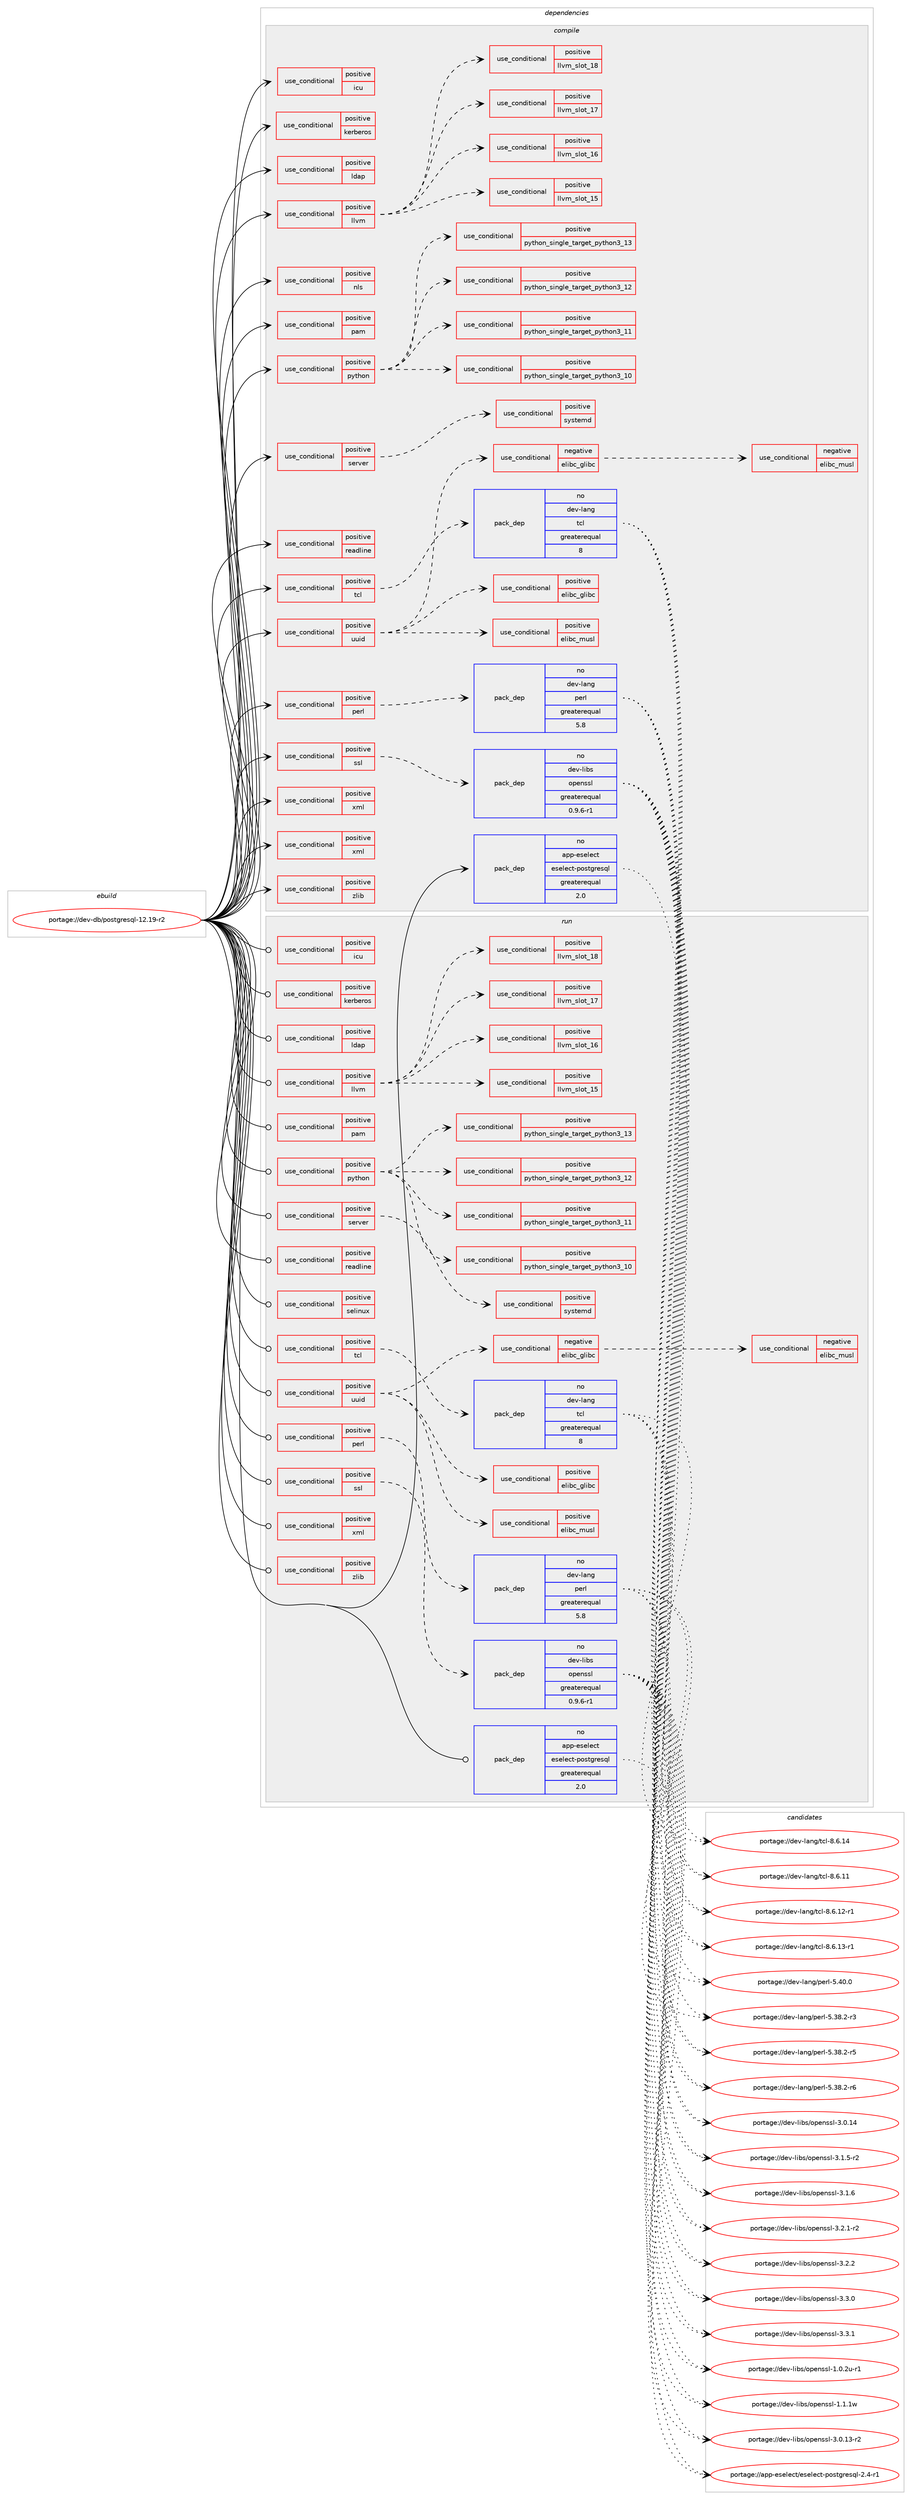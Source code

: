 digraph prolog {

# *************
# Graph options
# *************

newrank=true;
concentrate=true;
compound=true;
graph [rankdir=LR,fontname=Helvetica,fontsize=10,ranksep=1.5];#, ranksep=2.5, nodesep=0.2];
edge  [arrowhead=vee];
node  [fontname=Helvetica,fontsize=10];

# **********
# The ebuild
# **********

subgraph cluster_leftcol {
color=gray;
rank=same;
label=<<i>ebuild</i>>;
id [label="portage://dev-db/postgresql-12.19-r2", color=red, width=4, href="../dev-db/postgresql-12.19-r2.svg"];
}

# ****************
# The dependencies
# ****************

subgraph cluster_midcol {
color=gray;
label=<<i>dependencies</i>>;
subgraph cluster_compile {
fillcolor="#eeeeee";
style=filled;
label=<<i>compile</i>>;
subgraph cond17734 {
dependency31557 [label=<<TABLE BORDER="0" CELLBORDER="1" CELLSPACING="0" CELLPADDING="4"><TR><TD ROWSPAN="3" CELLPADDING="10">use_conditional</TD></TR><TR><TD>positive</TD></TR><TR><TD>icu</TD></TR></TABLE>>, shape=none, color=red];
# *** BEGIN UNKNOWN DEPENDENCY TYPE (TODO) ***
# dependency31557 -> package_dependency(portage://dev-db/postgresql-12.19-r2,install,no,dev-libs,icu,none,[,,],any_same_slot,[])
# *** END UNKNOWN DEPENDENCY TYPE (TODO) ***

}
id:e -> dependency31557:w [weight=20,style="solid",arrowhead="vee"];
subgraph cond17735 {
dependency31558 [label=<<TABLE BORDER="0" CELLBORDER="1" CELLSPACING="0" CELLPADDING="4"><TR><TD ROWSPAN="3" CELLPADDING="10">use_conditional</TD></TR><TR><TD>positive</TD></TR><TR><TD>kerberos</TD></TR></TABLE>>, shape=none, color=red];
# *** BEGIN UNKNOWN DEPENDENCY TYPE (TODO) ***
# dependency31558 -> package_dependency(portage://dev-db/postgresql-12.19-r2,install,no,virtual,krb5,none,[,,],[],[])
# *** END UNKNOWN DEPENDENCY TYPE (TODO) ***

}
id:e -> dependency31558:w [weight=20,style="solid",arrowhead="vee"];
subgraph cond17736 {
dependency31559 [label=<<TABLE BORDER="0" CELLBORDER="1" CELLSPACING="0" CELLPADDING="4"><TR><TD ROWSPAN="3" CELLPADDING="10">use_conditional</TD></TR><TR><TD>positive</TD></TR><TR><TD>ldap</TD></TR></TABLE>>, shape=none, color=red];
# *** BEGIN UNKNOWN DEPENDENCY TYPE (TODO) ***
# dependency31559 -> package_dependency(portage://dev-db/postgresql-12.19-r2,install,no,net-nds,openldap,none,[,,],any_same_slot,[])
# *** END UNKNOWN DEPENDENCY TYPE (TODO) ***

}
id:e -> dependency31559:w [weight=20,style="solid",arrowhead="vee"];
subgraph cond17737 {
dependency31560 [label=<<TABLE BORDER="0" CELLBORDER="1" CELLSPACING="0" CELLPADDING="4"><TR><TD ROWSPAN="3" CELLPADDING="10">use_conditional</TD></TR><TR><TD>positive</TD></TR><TR><TD>llvm</TD></TR></TABLE>>, shape=none, color=red];
subgraph cond17738 {
dependency31561 [label=<<TABLE BORDER="0" CELLBORDER="1" CELLSPACING="0" CELLPADDING="4"><TR><TD ROWSPAN="3" CELLPADDING="10">use_conditional</TD></TR><TR><TD>positive</TD></TR><TR><TD>llvm_slot_15</TD></TR></TABLE>>, shape=none, color=red];
# *** BEGIN UNKNOWN DEPENDENCY TYPE (TODO) ***
# dependency31561 -> package_dependency(portage://dev-db/postgresql-12.19-r2,install,no,sys-devel,clang,none,[,,],[slot(15)],[])
# *** END UNKNOWN DEPENDENCY TYPE (TODO) ***

# *** BEGIN UNKNOWN DEPENDENCY TYPE (TODO) ***
# dependency31561 -> package_dependency(portage://dev-db/postgresql-12.19-r2,install,no,sys-devel,llvm,none,[,,],[slot(15)],[])
# *** END UNKNOWN DEPENDENCY TYPE (TODO) ***

}
dependency31560:e -> dependency31561:w [weight=20,style="dashed",arrowhead="vee"];
subgraph cond17739 {
dependency31562 [label=<<TABLE BORDER="0" CELLBORDER="1" CELLSPACING="0" CELLPADDING="4"><TR><TD ROWSPAN="3" CELLPADDING="10">use_conditional</TD></TR><TR><TD>positive</TD></TR><TR><TD>llvm_slot_16</TD></TR></TABLE>>, shape=none, color=red];
# *** BEGIN UNKNOWN DEPENDENCY TYPE (TODO) ***
# dependency31562 -> package_dependency(portage://dev-db/postgresql-12.19-r2,install,no,sys-devel,clang,none,[,,],[slot(16)],[])
# *** END UNKNOWN DEPENDENCY TYPE (TODO) ***

# *** BEGIN UNKNOWN DEPENDENCY TYPE (TODO) ***
# dependency31562 -> package_dependency(portage://dev-db/postgresql-12.19-r2,install,no,sys-devel,llvm,none,[,,],[slot(16)],[])
# *** END UNKNOWN DEPENDENCY TYPE (TODO) ***

}
dependency31560:e -> dependency31562:w [weight=20,style="dashed",arrowhead="vee"];
subgraph cond17740 {
dependency31563 [label=<<TABLE BORDER="0" CELLBORDER="1" CELLSPACING="0" CELLPADDING="4"><TR><TD ROWSPAN="3" CELLPADDING="10">use_conditional</TD></TR><TR><TD>positive</TD></TR><TR><TD>llvm_slot_17</TD></TR></TABLE>>, shape=none, color=red];
# *** BEGIN UNKNOWN DEPENDENCY TYPE (TODO) ***
# dependency31563 -> package_dependency(portage://dev-db/postgresql-12.19-r2,install,no,sys-devel,clang,none,[,,],[slot(17)],[])
# *** END UNKNOWN DEPENDENCY TYPE (TODO) ***

# *** BEGIN UNKNOWN DEPENDENCY TYPE (TODO) ***
# dependency31563 -> package_dependency(portage://dev-db/postgresql-12.19-r2,install,no,sys-devel,llvm,none,[,,],[slot(17)],[])
# *** END UNKNOWN DEPENDENCY TYPE (TODO) ***

}
dependency31560:e -> dependency31563:w [weight=20,style="dashed",arrowhead="vee"];
subgraph cond17741 {
dependency31564 [label=<<TABLE BORDER="0" CELLBORDER="1" CELLSPACING="0" CELLPADDING="4"><TR><TD ROWSPAN="3" CELLPADDING="10">use_conditional</TD></TR><TR><TD>positive</TD></TR><TR><TD>llvm_slot_18</TD></TR></TABLE>>, shape=none, color=red];
# *** BEGIN UNKNOWN DEPENDENCY TYPE (TODO) ***
# dependency31564 -> package_dependency(portage://dev-db/postgresql-12.19-r2,install,no,sys-devel,clang,none,[,,],[slot(18)],[])
# *** END UNKNOWN DEPENDENCY TYPE (TODO) ***

# *** BEGIN UNKNOWN DEPENDENCY TYPE (TODO) ***
# dependency31564 -> package_dependency(portage://dev-db/postgresql-12.19-r2,install,no,sys-devel,llvm,none,[,,],[slot(18)],[])
# *** END UNKNOWN DEPENDENCY TYPE (TODO) ***

}
dependency31560:e -> dependency31564:w [weight=20,style="dashed",arrowhead="vee"];
}
id:e -> dependency31560:w [weight=20,style="solid",arrowhead="vee"];
subgraph cond17742 {
dependency31565 [label=<<TABLE BORDER="0" CELLBORDER="1" CELLSPACING="0" CELLPADDING="4"><TR><TD ROWSPAN="3" CELLPADDING="10">use_conditional</TD></TR><TR><TD>positive</TD></TR><TR><TD>nls</TD></TR></TABLE>>, shape=none, color=red];
# *** BEGIN UNKNOWN DEPENDENCY TYPE (TODO) ***
# dependency31565 -> package_dependency(portage://dev-db/postgresql-12.19-r2,install,no,sys-devel,gettext,none,[,,],[],[])
# *** END UNKNOWN DEPENDENCY TYPE (TODO) ***

}
id:e -> dependency31565:w [weight=20,style="solid",arrowhead="vee"];
subgraph cond17743 {
dependency31566 [label=<<TABLE BORDER="0" CELLBORDER="1" CELLSPACING="0" CELLPADDING="4"><TR><TD ROWSPAN="3" CELLPADDING="10">use_conditional</TD></TR><TR><TD>positive</TD></TR><TR><TD>pam</TD></TR></TABLE>>, shape=none, color=red];
# *** BEGIN UNKNOWN DEPENDENCY TYPE (TODO) ***
# dependency31566 -> package_dependency(portage://dev-db/postgresql-12.19-r2,install,no,sys-libs,pam,none,[,,],[],[])
# *** END UNKNOWN DEPENDENCY TYPE (TODO) ***

}
id:e -> dependency31566:w [weight=20,style="solid",arrowhead="vee"];
subgraph cond17744 {
dependency31567 [label=<<TABLE BORDER="0" CELLBORDER="1" CELLSPACING="0" CELLPADDING="4"><TR><TD ROWSPAN="3" CELLPADDING="10">use_conditional</TD></TR><TR><TD>positive</TD></TR><TR><TD>perl</TD></TR></TABLE>>, shape=none, color=red];
subgraph pack12906 {
dependency31568 [label=<<TABLE BORDER="0" CELLBORDER="1" CELLSPACING="0" CELLPADDING="4" WIDTH="220"><TR><TD ROWSPAN="6" CELLPADDING="30">pack_dep</TD></TR><TR><TD WIDTH="110">no</TD></TR><TR><TD>dev-lang</TD></TR><TR><TD>perl</TD></TR><TR><TD>greaterequal</TD></TR><TR><TD>5.8</TD></TR></TABLE>>, shape=none, color=blue];
}
dependency31567:e -> dependency31568:w [weight=20,style="dashed",arrowhead="vee"];
}
id:e -> dependency31567:w [weight=20,style="solid",arrowhead="vee"];
subgraph cond17745 {
dependency31569 [label=<<TABLE BORDER="0" CELLBORDER="1" CELLSPACING="0" CELLPADDING="4"><TR><TD ROWSPAN="3" CELLPADDING="10">use_conditional</TD></TR><TR><TD>positive</TD></TR><TR><TD>python</TD></TR></TABLE>>, shape=none, color=red];
subgraph cond17746 {
dependency31570 [label=<<TABLE BORDER="0" CELLBORDER="1" CELLSPACING="0" CELLPADDING="4"><TR><TD ROWSPAN="3" CELLPADDING="10">use_conditional</TD></TR><TR><TD>positive</TD></TR><TR><TD>python_single_target_python3_10</TD></TR></TABLE>>, shape=none, color=red];
# *** BEGIN UNKNOWN DEPENDENCY TYPE (TODO) ***
# dependency31570 -> package_dependency(portage://dev-db/postgresql-12.19-r2,install,no,dev-lang,python,none,[,,],[slot(3.10)],[])
# *** END UNKNOWN DEPENDENCY TYPE (TODO) ***

}
dependency31569:e -> dependency31570:w [weight=20,style="dashed",arrowhead="vee"];
subgraph cond17747 {
dependency31571 [label=<<TABLE BORDER="0" CELLBORDER="1" CELLSPACING="0" CELLPADDING="4"><TR><TD ROWSPAN="3" CELLPADDING="10">use_conditional</TD></TR><TR><TD>positive</TD></TR><TR><TD>python_single_target_python3_11</TD></TR></TABLE>>, shape=none, color=red];
# *** BEGIN UNKNOWN DEPENDENCY TYPE (TODO) ***
# dependency31571 -> package_dependency(portage://dev-db/postgresql-12.19-r2,install,no,dev-lang,python,none,[,,],[slot(3.11)],[])
# *** END UNKNOWN DEPENDENCY TYPE (TODO) ***

}
dependency31569:e -> dependency31571:w [weight=20,style="dashed",arrowhead="vee"];
subgraph cond17748 {
dependency31572 [label=<<TABLE BORDER="0" CELLBORDER="1" CELLSPACING="0" CELLPADDING="4"><TR><TD ROWSPAN="3" CELLPADDING="10">use_conditional</TD></TR><TR><TD>positive</TD></TR><TR><TD>python_single_target_python3_12</TD></TR></TABLE>>, shape=none, color=red];
# *** BEGIN UNKNOWN DEPENDENCY TYPE (TODO) ***
# dependency31572 -> package_dependency(portage://dev-db/postgresql-12.19-r2,install,no,dev-lang,python,none,[,,],[slot(3.12)],[])
# *** END UNKNOWN DEPENDENCY TYPE (TODO) ***

}
dependency31569:e -> dependency31572:w [weight=20,style="dashed",arrowhead="vee"];
subgraph cond17749 {
dependency31573 [label=<<TABLE BORDER="0" CELLBORDER="1" CELLSPACING="0" CELLPADDING="4"><TR><TD ROWSPAN="3" CELLPADDING="10">use_conditional</TD></TR><TR><TD>positive</TD></TR><TR><TD>python_single_target_python3_13</TD></TR></TABLE>>, shape=none, color=red];
# *** BEGIN UNKNOWN DEPENDENCY TYPE (TODO) ***
# dependency31573 -> package_dependency(portage://dev-db/postgresql-12.19-r2,install,no,dev-lang,python,none,[,,],[slot(3.13)],[])
# *** END UNKNOWN DEPENDENCY TYPE (TODO) ***

}
dependency31569:e -> dependency31573:w [weight=20,style="dashed",arrowhead="vee"];
}
id:e -> dependency31569:w [weight=20,style="solid",arrowhead="vee"];
subgraph cond17750 {
dependency31574 [label=<<TABLE BORDER="0" CELLBORDER="1" CELLSPACING="0" CELLPADDING="4"><TR><TD ROWSPAN="3" CELLPADDING="10">use_conditional</TD></TR><TR><TD>positive</TD></TR><TR><TD>readline</TD></TR></TABLE>>, shape=none, color=red];
# *** BEGIN UNKNOWN DEPENDENCY TYPE (TODO) ***
# dependency31574 -> package_dependency(portage://dev-db/postgresql-12.19-r2,install,no,sys-libs,readline,none,[,,],[slot(0),equal],[])
# *** END UNKNOWN DEPENDENCY TYPE (TODO) ***

}
id:e -> dependency31574:w [weight=20,style="solid",arrowhead="vee"];
subgraph cond17751 {
dependency31575 [label=<<TABLE BORDER="0" CELLBORDER="1" CELLSPACING="0" CELLPADDING="4"><TR><TD ROWSPAN="3" CELLPADDING="10">use_conditional</TD></TR><TR><TD>positive</TD></TR><TR><TD>server</TD></TR></TABLE>>, shape=none, color=red];
subgraph cond17752 {
dependency31576 [label=<<TABLE BORDER="0" CELLBORDER="1" CELLSPACING="0" CELLPADDING="4"><TR><TD ROWSPAN="3" CELLPADDING="10">use_conditional</TD></TR><TR><TD>positive</TD></TR><TR><TD>systemd</TD></TR></TABLE>>, shape=none, color=red];
# *** BEGIN UNKNOWN DEPENDENCY TYPE (TODO) ***
# dependency31576 -> package_dependency(portage://dev-db/postgresql-12.19-r2,install,no,sys-apps,systemd,none,[,,],[],[])
# *** END UNKNOWN DEPENDENCY TYPE (TODO) ***

}
dependency31575:e -> dependency31576:w [weight=20,style="dashed",arrowhead="vee"];
}
id:e -> dependency31575:w [weight=20,style="solid",arrowhead="vee"];
subgraph cond17753 {
dependency31577 [label=<<TABLE BORDER="0" CELLBORDER="1" CELLSPACING="0" CELLPADDING="4"><TR><TD ROWSPAN="3" CELLPADDING="10">use_conditional</TD></TR><TR><TD>positive</TD></TR><TR><TD>ssl</TD></TR></TABLE>>, shape=none, color=red];
subgraph pack12907 {
dependency31578 [label=<<TABLE BORDER="0" CELLBORDER="1" CELLSPACING="0" CELLPADDING="4" WIDTH="220"><TR><TD ROWSPAN="6" CELLPADDING="30">pack_dep</TD></TR><TR><TD WIDTH="110">no</TD></TR><TR><TD>dev-libs</TD></TR><TR><TD>openssl</TD></TR><TR><TD>greaterequal</TD></TR><TR><TD>0.9.6-r1</TD></TR></TABLE>>, shape=none, color=blue];
}
dependency31577:e -> dependency31578:w [weight=20,style="dashed",arrowhead="vee"];
}
id:e -> dependency31577:w [weight=20,style="solid",arrowhead="vee"];
subgraph cond17754 {
dependency31579 [label=<<TABLE BORDER="0" CELLBORDER="1" CELLSPACING="0" CELLPADDING="4"><TR><TD ROWSPAN="3" CELLPADDING="10">use_conditional</TD></TR><TR><TD>positive</TD></TR><TR><TD>tcl</TD></TR></TABLE>>, shape=none, color=red];
subgraph pack12908 {
dependency31580 [label=<<TABLE BORDER="0" CELLBORDER="1" CELLSPACING="0" CELLPADDING="4" WIDTH="220"><TR><TD ROWSPAN="6" CELLPADDING="30">pack_dep</TD></TR><TR><TD WIDTH="110">no</TD></TR><TR><TD>dev-lang</TD></TR><TR><TD>tcl</TD></TR><TR><TD>greaterequal</TD></TR><TR><TD>8</TD></TR></TABLE>>, shape=none, color=blue];
}
dependency31579:e -> dependency31580:w [weight=20,style="dashed",arrowhead="vee"];
}
id:e -> dependency31579:w [weight=20,style="solid",arrowhead="vee"];
subgraph cond17755 {
dependency31581 [label=<<TABLE BORDER="0" CELLBORDER="1" CELLSPACING="0" CELLPADDING="4"><TR><TD ROWSPAN="3" CELLPADDING="10">use_conditional</TD></TR><TR><TD>positive</TD></TR><TR><TD>uuid</TD></TR></TABLE>>, shape=none, color=red];
subgraph cond17756 {
dependency31582 [label=<<TABLE BORDER="0" CELLBORDER="1" CELLSPACING="0" CELLPADDING="4"><TR><TD ROWSPAN="3" CELLPADDING="10">use_conditional</TD></TR><TR><TD>positive</TD></TR><TR><TD>elibc_glibc</TD></TR></TABLE>>, shape=none, color=red];
# *** BEGIN UNKNOWN DEPENDENCY TYPE (TODO) ***
# dependency31582 -> package_dependency(portage://dev-db/postgresql-12.19-r2,install,no,sys-apps,util-linux,none,[,,],[],[])
# *** END UNKNOWN DEPENDENCY TYPE (TODO) ***

}
dependency31581:e -> dependency31582:w [weight=20,style="dashed",arrowhead="vee"];
subgraph cond17757 {
dependency31583 [label=<<TABLE BORDER="0" CELLBORDER="1" CELLSPACING="0" CELLPADDING="4"><TR><TD ROWSPAN="3" CELLPADDING="10">use_conditional</TD></TR><TR><TD>positive</TD></TR><TR><TD>elibc_musl</TD></TR></TABLE>>, shape=none, color=red];
# *** BEGIN UNKNOWN DEPENDENCY TYPE (TODO) ***
# dependency31583 -> package_dependency(portage://dev-db/postgresql-12.19-r2,install,no,sys-apps,util-linux,none,[,,],[],[])
# *** END UNKNOWN DEPENDENCY TYPE (TODO) ***

}
dependency31581:e -> dependency31583:w [weight=20,style="dashed",arrowhead="vee"];
subgraph cond17758 {
dependency31584 [label=<<TABLE BORDER="0" CELLBORDER="1" CELLSPACING="0" CELLPADDING="4"><TR><TD ROWSPAN="3" CELLPADDING="10">use_conditional</TD></TR><TR><TD>negative</TD></TR><TR><TD>elibc_glibc</TD></TR></TABLE>>, shape=none, color=red];
subgraph cond17759 {
dependency31585 [label=<<TABLE BORDER="0" CELLBORDER="1" CELLSPACING="0" CELLPADDING="4"><TR><TD ROWSPAN="3" CELLPADDING="10">use_conditional</TD></TR><TR><TD>negative</TD></TR><TR><TD>elibc_musl</TD></TR></TABLE>>, shape=none, color=red];
# *** BEGIN UNKNOWN DEPENDENCY TYPE (TODO) ***
# dependency31585 -> package_dependency(portage://dev-db/postgresql-12.19-r2,install,no,dev-libs,ossp-uuid,none,[,,],[],[])
# *** END UNKNOWN DEPENDENCY TYPE (TODO) ***

}
dependency31584:e -> dependency31585:w [weight=20,style="dashed",arrowhead="vee"];
}
dependency31581:e -> dependency31584:w [weight=20,style="dashed",arrowhead="vee"];
}
id:e -> dependency31581:w [weight=20,style="solid",arrowhead="vee"];
subgraph cond17760 {
dependency31586 [label=<<TABLE BORDER="0" CELLBORDER="1" CELLSPACING="0" CELLPADDING="4"><TR><TD ROWSPAN="3" CELLPADDING="10">use_conditional</TD></TR><TR><TD>positive</TD></TR><TR><TD>xml</TD></TR></TABLE>>, shape=none, color=red];
# *** BEGIN UNKNOWN DEPENDENCY TYPE (TODO) ***
# dependency31586 -> package_dependency(portage://dev-db/postgresql-12.19-r2,install,no,dev-libs,libxml2,none,[,,],[],[])
# *** END UNKNOWN DEPENDENCY TYPE (TODO) ***

# *** BEGIN UNKNOWN DEPENDENCY TYPE (TODO) ***
# dependency31586 -> package_dependency(portage://dev-db/postgresql-12.19-r2,install,no,dev-libs,libxslt,none,[,,],[],[])
# *** END UNKNOWN DEPENDENCY TYPE (TODO) ***

}
id:e -> dependency31586:w [weight=20,style="solid",arrowhead="vee"];
subgraph cond17761 {
dependency31587 [label=<<TABLE BORDER="0" CELLBORDER="1" CELLSPACING="0" CELLPADDING="4"><TR><TD ROWSPAN="3" CELLPADDING="10">use_conditional</TD></TR><TR><TD>positive</TD></TR><TR><TD>xml</TD></TR></TABLE>>, shape=none, color=red];
# *** BEGIN UNKNOWN DEPENDENCY TYPE (TODO) ***
# dependency31587 -> package_dependency(portage://dev-db/postgresql-12.19-r2,install,no,virtual,pkgconfig,none,[,,],[],[])
# *** END UNKNOWN DEPENDENCY TYPE (TODO) ***

}
id:e -> dependency31587:w [weight=20,style="solid",arrowhead="vee"];
subgraph cond17762 {
dependency31588 [label=<<TABLE BORDER="0" CELLBORDER="1" CELLSPACING="0" CELLPADDING="4"><TR><TD ROWSPAN="3" CELLPADDING="10">use_conditional</TD></TR><TR><TD>positive</TD></TR><TR><TD>zlib</TD></TR></TABLE>>, shape=none, color=red];
# *** BEGIN UNKNOWN DEPENDENCY TYPE (TODO) ***
# dependency31588 -> package_dependency(portage://dev-db/postgresql-12.19-r2,install,no,sys-libs,zlib,none,[,,],[],[])
# *** END UNKNOWN DEPENDENCY TYPE (TODO) ***

}
id:e -> dependency31588:w [weight=20,style="solid",arrowhead="vee"];
# *** BEGIN UNKNOWN DEPENDENCY TYPE (TODO) ***
# id -> package_dependency(portage://dev-db/postgresql-12.19-r2,install,no,acct-group,postgres,none,[,,],[],[])
# *** END UNKNOWN DEPENDENCY TYPE (TODO) ***

# *** BEGIN UNKNOWN DEPENDENCY TYPE (TODO) ***
# id -> package_dependency(portage://dev-db/postgresql-12.19-r2,install,no,acct-user,postgres,none,[,,],[],[])
# *** END UNKNOWN DEPENDENCY TYPE (TODO) ***

# *** BEGIN UNKNOWN DEPENDENCY TYPE (TODO) ***
# id -> package_dependency(portage://dev-db/postgresql-12.19-r2,install,no,app-alternatives,lex,none,[,,],[],[])
# *** END UNKNOWN DEPENDENCY TYPE (TODO) ***

subgraph pack12909 {
dependency31589 [label=<<TABLE BORDER="0" CELLBORDER="1" CELLSPACING="0" CELLPADDING="4" WIDTH="220"><TR><TD ROWSPAN="6" CELLPADDING="30">pack_dep</TD></TR><TR><TD WIDTH="110">no</TD></TR><TR><TD>app-eselect</TD></TR><TR><TD>eselect-postgresql</TD></TR><TR><TD>greaterequal</TD></TR><TR><TD>2.0</TD></TR></TABLE>>, shape=none, color=blue];
}
id:e -> dependency31589:w [weight=20,style="solid",arrowhead="vee"];
# *** BEGIN UNKNOWN DEPENDENCY TYPE (TODO) ***
# id -> package_dependency(portage://dev-db/postgresql-12.19-r2,install,no,sys-apps,less,none,[,,],[],[])
# *** END UNKNOWN DEPENDENCY TYPE (TODO) ***

# *** BEGIN UNKNOWN DEPENDENCY TYPE (TODO) ***
# id -> package_dependency(portage://dev-db/postgresql-12.19-r2,install,no,sys-devel,bison,none,[,,],[],[])
# *** END UNKNOWN DEPENDENCY TYPE (TODO) ***

# *** BEGIN UNKNOWN DEPENDENCY TYPE (TODO) ***
# id -> package_dependency(portage://dev-db/postgresql-12.19-r2,install,no,virtual,libintl,none,[,,],[],[])
# *** END UNKNOWN DEPENDENCY TYPE (TODO) ***

}
subgraph cluster_compileandrun {
fillcolor="#eeeeee";
style=filled;
label=<<i>compile and run</i>>;
}
subgraph cluster_run {
fillcolor="#eeeeee";
style=filled;
label=<<i>run</i>>;
subgraph cond17763 {
dependency31590 [label=<<TABLE BORDER="0" CELLBORDER="1" CELLSPACING="0" CELLPADDING="4"><TR><TD ROWSPAN="3" CELLPADDING="10">use_conditional</TD></TR><TR><TD>positive</TD></TR><TR><TD>icu</TD></TR></TABLE>>, shape=none, color=red];
# *** BEGIN UNKNOWN DEPENDENCY TYPE (TODO) ***
# dependency31590 -> package_dependency(portage://dev-db/postgresql-12.19-r2,run,no,dev-libs,icu,none,[,,],any_same_slot,[])
# *** END UNKNOWN DEPENDENCY TYPE (TODO) ***

}
id:e -> dependency31590:w [weight=20,style="solid",arrowhead="odot"];
subgraph cond17764 {
dependency31591 [label=<<TABLE BORDER="0" CELLBORDER="1" CELLSPACING="0" CELLPADDING="4"><TR><TD ROWSPAN="3" CELLPADDING="10">use_conditional</TD></TR><TR><TD>positive</TD></TR><TR><TD>kerberos</TD></TR></TABLE>>, shape=none, color=red];
# *** BEGIN UNKNOWN DEPENDENCY TYPE (TODO) ***
# dependency31591 -> package_dependency(portage://dev-db/postgresql-12.19-r2,run,no,virtual,krb5,none,[,,],[],[])
# *** END UNKNOWN DEPENDENCY TYPE (TODO) ***

}
id:e -> dependency31591:w [weight=20,style="solid",arrowhead="odot"];
subgraph cond17765 {
dependency31592 [label=<<TABLE BORDER="0" CELLBORDER="1" CELLSPACING="0" CELLPADDING="4"><TR><TD ROWSPAN="3" CELLPADDING="10">use_conditional</TD></TR><TR><TD>positive</TD></TR><TR><TD>ldap</TD></TR></TABLE>>, shape=none, color=red];
# *** BEGIN UNKNOWN DEPENDENCY TYPE (TODO) ***
# dependency31592 -> package_dependency(portage://dev-db/postgresql-12.19-r2,run,no,net-nds,openldap,none,[,,],any_same_slot,[])
# *** END UNKNOWN DEPENDENCY TYPE (TODO) ***

}
id:e -> dependency31592:w [weight=20,style="solid",arrowhead="odot"];
subgraph cond17766 {
dependency31593 [label=<<TABLE BORDER="0" CELLBORDER="1" CELLSPACING="0" CELLPADDING="4"><TR><TD ROWSPAN="3" CELLPADDING="10">use_conditional</TD></TR><TR><TD>positive</TD></TR><TR><TD>llvm</TD></TR></TABLE>>, shape=none, color=red];
subgraph cond17767 {
dependency31594 [label=<<TABLE BORDER="0" CELLBORDER="1" CELLSPACING="0" CELLPADDING="4"><TR><TD ROWSPAN="3" CELLPADDING="10">use_conditional</TD></TR><TR><TD>positive</TD></TR><TR><TD>llvm_slot_15</TD></TR></TABLE>>, shape=none, color=red];
# *** BEGIN UNKNOWN DEPENDENCY TYPE (TODO) ***
# dependency31594 -> package_dependency(portage://dev-db/postgresql-12.19-r2,run,no,sys-devel,clang,none,[,,],[slot(15)],[])
# *** END UNKNOWN DEPENDENCY TYPE (TODO) ***

# *** BEGIN UNKNOWN DEPENDENCY TYPE (TODO) ***
# dependency31594 -> package_dependency(portage://dev-db/postgresql-12.19-r2,run,no,sys-devel,llvm,none,[,,],[slot(15)],[])
# *** END UNKNOWN DEPENDENCY TYPE (TODO) ***

}
dependency31593:e -> dependency31594:w [weight=20,style="dashed",arrowhead="vee"];
subgraph cond17768 {
dependency31595 [label=<<TABLE BORDER="0" CELLBORDER="1" CELLSPACING="0" CELLPADDING="4"><TR><TD ROWSPAN="3" CELLPADDING="10">use_conditional</TD></TR><TR><TD>positive</TD></TR><TR><TD>llvm_slot_16</TD></TR></TABLE>>, shape=none, color=red];
# *** BEGIN UNKNOWN DEPENDENCY TYPE (TODO) ***
# dependency31595 -> package_dependency(portage://dev-db/postgresql-12.19-r2,run,no,sys-devel,clang,none,[,,],[slot(16)],[])
# *** END UNKNOWN DEPENDENCY TYPE (TODO) ***

# *** BEGIN UNKNOWN DEPENDENCY TYPE (TODO) ***
# dependency31595 -> package_dependency(portage://dev-db/postgresql-12.19-r2,run,no,sys-devel,llvm,none,[,,],[slot(16)],[])
# *** END UNKNOWN DEPENDENCY TYPE (TODO) ***

}
dependency31593:e -> dependency31595:w [weight=20,style="dashed",arrowhead="vee"];
subgraph cond17769 {
dependency31596 [label=<<TABLE BORDER="0" CELLBORDER="1" CELLSPACING="0" CELLPADDING="4"><TR><TD ROWSPAN="3" CELLPADDING="10">use_conditional</TD></TR><TR><TD>positive</TD></TR><TR><TD>llvm_slot_17</TD></TR></TABLE>>, shape=none, color=red];
# *** BEGIN UNKNOWN DEPENDENCY TYPE (TODO) ***
# dependency31596 -> package_dependency(portage://dev-db/postgresql-12.19-r2,run,no,sys-devel,clang,none,[,,],[slot(17)],[])
# *** END UNKNOWN DEPENDENCY TYPE (TODO) ***

# *** BEGIN UNKNOWN DEPENDENCY TYPE (TODO) ***
# dependency31596 -> package_dependency(portage://dev-db/postgresql-12.19-r2,run,no,sys-devel,llvm,none,[,,],[slot(17)],[])
# *** END UNKNOWN DEPENDENCY TYPE (TODO) ***

}
dependency31593:e -> dependency31596:w [weight=20,style="dashed",arrowhead="vee"];
subgraph cond17770 {
dependency31597 [label=<<TABLE BORDER="0" CELLBORDER="1" CELLSPACING="0" CELLPADDING="4"><TR><TD ROWSPAN="3" CELLPADDING="10">use_conditional</TD></TR><TR><TD>positive</TD></TR><TR><TD>llvm_slot_18</TD></TR></TABLE>>, shape=none, color=red];
# *** BEGIN UNKNOWN DEPENDENCY TYPE (TODO) ***
# dependency31597 -> package_dependency(portage://dev-db/postgresql-12.19-r2,run,no,sys-devel,clang,none,[,,],[slot(18)],[])
# *** END UNKNOWN DEPENDENCY TYPE (TODO) ***

# *** BEGIN UNKNOWN DEPENDENCY TYPE (TODO) ***
# dependency31597 -> package_dependency(portage://dev-db/postgresql-12.19-r2,run,no,sys-devel,llvm,none,[,,],[slot(18)],[])
# *** END UNKNOWN DEPENDENCY TYPE (TODO) ***

}
dependency31593:e -> dependency31597:w [weight=20,style="dashed",arrowhead="vee"];
}
id:e -> dependency31593:w [weight=20,style="solid",arrowhead="odot"];
subgraph cond17771 {
dependency31598 [label=<<TABLE BORDER="0" CELLBORDER="1" CELLSPACING="0" CELLPADDING="4"><TR><TD ROWSPAN="3" CELLPADDING="10">use_conditional</TD></TR><TR><TD>positive</TD></TR><TR><TD>pam</TD></TR></TABLE>>, shape=none, color=red];
# *** BEGIN UNKNOWN DEPENDENCY TYPE (TODO) ***
# dependency31598 -> package_dependency(portage://dev-db/postgresql-12.19-r2,run,no,sys-libs,pam,none,[,,],[],[])
# *** END UNKNOWN DEPENDENCY TYPE (TODO) ***

}
id:e -> dependency31598:w [weight=20,style="solid",arrowhead="odot"];
subgraph cond17772 {
dependency31599 [label=<<TABLE BORDER="0" CELLBORDER="1" CELLSPACING="0" CELLPADDING="4"><TR><TD ROWSPAN="3" CELLPADDING="10">use_conditional</TD></TR><TR><TD>positive</TD></TR><TR><TD>perl</TD></TR></TABLE>>, shape=none, color=red];
subgraph pack12910 {
dependency31600 [label=<<TABLE BORDER="0" CELLBORDER="1" CELLSPACING="0" CELLPADDING="4" WIDTH="220"><TR><TD ROWSPAN="6" CELLPADDING="30">pack_dep</TD></TR><TR><TD WIDTH="110">no</TD></TR><TR><TD>dev-lang</TD></TR><TR><TD>perl</TD></TR><TR><TD>greaterequal</TD></TR><TR><TD>5.8</TD></TR></TABLE>>, shape=none, color=blue];
}
dependency31599:e -> dependency31600:w [weight=20,style="dashed",arrowhead="vee"];
}
id:e -> dependency31599:w [weight=20,style="solid",arrowhead="odot"];
subgraph cond17773 {
dependency31601 [label=<<TABLE BORDER="0" CELLBORDER="1" CELLSPACING="0" CELLPADDING="4"><TR><TD ROWSPAN="3" CELLPADDING="10">use_conditional</TD></TR><TR><TD>positive</TD></TR><TR><TD>python</TD></TR></TABLE>>, shape=none, color=red];
subgraph cond17774 {
dependency31602 [label=<<TABLE BORDER="0" CELLBORDER="1" CELLSPACING="0" CELLPADDING="4"><TR><TD ROWSPAN="3" CELLPADDING="10">use_conditional</TD></TR><TR><TD>positive</TD></TR><TR><TD>python_single_target_python3_10</TD></TR></TABLE>>, shape=none, color=red];
# *** BEGIN UNKNOWN DEPENDENCY TYPE (TODO) ***
# dependency31602 -> package_dependency(portage://dev-db/postgresql-12.19-r2,run,no,dev-lang,python,none,[,,],[slot(3.10)],[])
# *** END UNKNOWN DEPENDENCY TYPE (TODO) ***

}
dependency31601:e -> dependency31602:w [weight=20,style="dashed",arrowhead="vee"];
subgraph cond17775 {
dependency31603 [label=<<TABLE BORDER="0" CELLBORDER="1" CELLSPACING="0" CELLPADDING="4"><TR><TD ROWSPAN="3" CELLPADDING="10">use_conditional</TD></TR><TR><TD>positive</TD></TR><TR><TD>python_single_target_python3_11</TD></TR></TABLE>>, shape=none, color=red];
# *** BEGIN UNKNOWN DEPENDENCY TYPE (TODO) ***
# dependency31603 -> package_dependency(portage://dev-db/postgresql-12.19-r2,run,no,dev-lang,python,none,[,,],[slot(3.11)],[])
# *** END UNKNOWN DEPENDENCY TYPE (TODO) ***

}
dependency31601:e -> dependency31603:w [weight=20,style="dashed",arrowhead="vee"];
subgraph cond17776 {
dependency31604 [label=<<TABLE BORDER="0" CELLBORDER="1" CELLSPACING="0" CELLPADDING="4"><TR><TD ROWSPAN="3" CELLPADDING="10">use_conditional</TD></TR><TR><TD>positive</TD></TR><TR><TD>python_single_target_python3_12</TD></TR></TABLE>>, shape=none, color=red];
# *** BEGIN UNKNOWN DEPENDENCY TYPE (TODO) ***
# dependency31604 -> package_dependency(portage://dev-db/postgresql-12.19-r2,run,no,dev-lang,python,none,[,,],[slot(3.12)],[])
# *** END UNKNOWN DEPENDENCY TYPE (TODO) ***

}
dependency31601:e -> dependency31604:w [weight=20,style="dashed",arrowhead="vee"];
subgraph cond17777 {
dependency31605 [label=<<TABLE BORDER="0" CELLBORDER="1" CELLSPACING="0" CELLPADDING="4"><TR><TD ROWSPAN="3" CELLPADDING="10">use_conditional</TD></TR><TR><TD>positive</TD></TR><TR><TD>python_single_target_python3_13</TD></TR></TABLE>>, shape=none, color=red];
# *** BEGIN UNKNOWN DEPENDENCY TYPE (TODO) ***
# dependency31605 -> package_dependency(portage://dev-db/postgresql-12.19-r2,run,no,dev-lang,python,none,[,,],[slot(3.13)],[])
# *** END UNKNOWN DEPENDENCY TYPE (TODO) ***

}
dependency31601:e -> dependency31605:w [weight=20,style="dashed",arrowhead="vee"];
}
id:e -> dependency31601:w [weight=20,style="solid",arrowhead="odot"];
subgraph cond17778 {
dependency31606 [label=<<TABLE BORDER="0" CELLBORDER="1" CELLSPACING="0" CELLPADDING="4"><TR><TD ROWSPAN="3" CELLPADDING="10">use_conditional</TD></TR><TR><TD>positive</TD></TR><TR><TD>readline</TD></TR></TABLE>>, shape=none, color=red];
# *** BEGIN UNKNOWN DEPENDENCY TYPE (TODO) ***
# dependency31606 -> package_dependency(portage://dev-db/postgresql-12.19-r2,run,no,sys-libs,readline,none,[,,],[slot(0),equal],[])
# *** END UNKNOWN DEPENDENCY TYPE (TODO) ***

}
id:e -> dependency31606:w [weight=20,style="solid",arrowhead="odot"];
subgraph cond17779 {
dependency31607 [label=<<TABLE BORDER="0" CELLBORDER="1" CELLSPACING="0" CELLPADDING="4"><TR><TD ROWSPAN="3" CELLPADDING="10">use_conditional</TD></TR><TR><TD>positive</TD></TR><TR><TD>selinux</TD></TR></TABLE>>, shape=none, color=red];
# *** BEGIN UNKNOWN DEPENDENCY TYPE (TODO) ***
# dependency31607 -> package_dependency(portage://dev-db/postgresql-12.19-r2,run,no,sec-policy,selinux-postgresql,none,[,,],[],[])
# *** END UNKNOWN DEPENDENCY TYPE (TODO) ***

}
id:e -> dependency31607:w [weight=20,style="solid",arrowhead="odot"];
subgraph cond17780 {
dependency31608 [label=<<TABLE BORDER="0" CELLBORDER="1" CELLSPACING="0" CELLPADDING="4"><TR><TD ROWSPAN="3" CELLPADDING="10">use_conditional</TD></TR><TR><TD>positive</TD></TR><TR><TD>server</TD></TR></TABLE>>, shape=none, color=red];
subgraph cond17781 {
dependency31609 [label=<<TABLE BORDER="0" CELLBORDER="1" CELLSPACING="0" CELLPADDING="4"><TR><TD ROWSPAN="3" CELLPADDING="10">use_conditional</TD></TR><TR><TD>positive</TD></TR><TR><TD>systemd</TD></TR></TABLE>>, shape=none, color=red];
# *** BEGIN UNKNOWN DEPENDENCY TYPE (TODO) ***
# dependency31609 -> package_dependency(portage://dev-db/postgresql-12.19-r2,run,no,sys-apps,systemd,none,[,,],[],[])
# *** END UNKNOWN DEPENDENCY TYPE (TODO) ***

}
dependency31608:e -> dependency31609:w [weight=20,style="dashed",arrowhead="vee"];
}
id:e -> dependency31608:w [weight=20,style="solid",arrowhead="odot"];
subgraph cond17782 {
dependency31610 [label=<<TABLE BORDER="0" CELLBORDER="1" CELLSPACING="0" CELLPADDING="4"><TR><TD ROWSPAN="3" CELLPADDING="10">use_conditional</TD></TR><TR><TD>positive</TD></TR><TR><TD>ssl</TD></TR></TABLE>>, shape=none, color=red];
subgraph pack12911 {
dependency31611 [label=<<TABLE BORDER="0" CELLBORDER="1" CELLSPACING="0" CELLPADDING="4" WIDTH="220"><TR><TD ROWSPAN="6" CELLPADDING="30">pack_dep</TD></TR><TR><TD WIDTH="110">no</TD></TR><TR><TD>dev-libs</TD></TR><TR><TD>openssl</TD></TR><TR><TD>greaterequal</TD></TR><TR><TD>0.9.6-r1</TD></TR></TABLE>>, shape=none, color=blue];
}
dependency31610:e -> dependency31611:w [weight=20,style="dashed",arrowhead="vee"];
}
id:e -> dependency31610:w [weight=20,style="solid",arrowhead="odot"];
subgraph cond17783 {
dependency31612 [label=<<TABLE BORDER="0" CELLBORDER="1" CELLSPACING="0" CELLPADDING="4"><TR><TD ROWSPAN="3" CELLPADDING="10">use_conditional</TD></TR><TR><TD>positive</TD></TR><TR><TD>tcl</TD></TR></TABLE>>, shape=none, color=red];
subgraph pack12912 {
dependency31613 [label=<<TABLE BORDER="0" CELLBORDER="1" CELLSPACING="0" CELLPADDING="4" WIDTH="220"><TR><TD ROWSPAN="6" CELLPADDING="30">pack_dep</TD></TR><TR><TD WIDTH="110">no</TD></TR><TR><TD>dev-lang</TD></TR><TR><TD>tcl</TD></TR><TR><TD>greaterequal</TD></TR><TR><TD>8</TD></TR></TABLE>>, shape=none, color=blue];
}
dependency31612:e -> dependency31613:w [weight=20,style="dashed",arrowhead="vee"];
}
id:e -> dependency31612:w [weight=20,style="solid",arrowhead="odot"];
subgraph cond17784 {
dependency31614 [label=<<TABLE BORDER="0" CELLBORDER="1" CELLSPACING="0" CELLPADDING="4"><TR><TD ROWSPAN="3" CELLPADDING="10">use_conditional</TD></TR><TR><TD>positive</TD></TR><TR><TD>uuid</TD></TR></TABLE>>, shape=none, color=red];
subgraph cond17785 {
dependency31615 [label=<<TABLE BORDER="0" CELLBORDER="1" CELLSPACING="0" CELLPADDING="4"><TR><TD ROWSPAN="3" CELLPADDING="10">use_conditional</TD></TR><TR><TD>positive</TD></TR><TR><TD>elibc_glibc</TD></TR></TABLE>>, shape=none, color=red];
# *** BEGIN UNKNOWN DEPENDENCY TYPE (TODO) ***
# dependency31615 -> package_dependency(portage://dev-db/postgresql-12.19-r2,run,no,sys-apps,util-linux,none,[,,],[],[])
# *** END UNKNOWN DEPENDENCY TYPE (TODO) ***

}
dependency31614:e -> dependency31615:w [weight=20,style="dashed",arrowhead="vee"];
subgraph cond17786 {
dependency31616 [label=<<TABLE BORDER="0" CELLBORDER="1" CELLSPACING="0" CELLPADDING="4"><TR><TD ROWSPAN="3" CELLPADDING="10">use_conditional</TD></TR><TR><TD>positive</TD></TR><TR><TD>elibc_musl</TD></TR></TABLE>>, shape=none, color=red];
# *** BEGIN UNKNOWN DEPENDENCY TYPE (TODO) ***
# dependency31616 -> package_dependency(portage://dev-db/postgresql-12.19-r2,run,no,sys-apps,util-linux,none,[,,],[],[])
# *** END UNKNOWN DEPENDENCY TYPE (TODO) ***

}
dependency31614:e -> dependency31616:w [weight=20,style="dashed",arrowhead="vee"];
subgraph cond17787 {
dependency31617 [label=<<TABLE BORDER="0" CELLBORDER="1" CELLSPACING="0" CELLPADDING="4"><TR><TD ROWSPAN="3" CELLPADDING="10">use_conditional</TD></TR><TR><TD>negative</TD></TR><TR><TD>elibc_glibc</TD></TR></TABLE>>, shape=none, color=red];
subgraph cond17788 {
dependency31618 [label=<<TABLE BORDER="0" CELLBORDER="1" CELLSPACING="0" CELLPADDING="4"><TR><TD ROWSPAN="3" CELLPADDING="10">use_conditional</TD></TR><TR><TD>negative</TD></TR><TR><TD>elibc_musl</TD></TR></TABLE>>, shape=none, color=red];
# *** BEGIN UNKNOWN DEPENDENCY TYPE (TODO) ***
# dependency31618 -> package_dependency(portage://dev-db/postgresql-12.19-r2,run,no,dev-libs,ossp-uuid,none,[,,],[],[])
# *** END UNKNOWN DEPENDENCY TYPE (TODO) ***

}
dependency31617:e -> dependency31618:w [weight=20,style="dashed",arrowhead="vee"];
}
dependency31614:e -> dependency31617:w [weight=20,style="dashed",arrowhead="vee"];
}
id:e -> dependency31614:w [weight=20,style="solid",arrowhead="odot"];
subgraph cond17789 {
dependency31619 [label=<<TABLE BORDER="0" CELLBORDER="1" CELLSPACING="0" CELLPADDING="4"><TR><TD ROWSPAN="3" CELLPADDING="10">use_conditional</TD></TR><TR><TD>positive</TD></TR><TR><TD>xml</TD></TR></TABLE>>, shape=none, color=red];
# *** BEGIN UNKNOWN DEPENDENCY TYPE (TODO) ***
# dependency31619 -> package_dependency(portage://dev-db/postgresql-12.19-r2,run,no,dev-libs,libxml2,none,[,,],[],[])
# *** END UNKNOWN DEPENDENCY TYPE (TODO) ***

# *** BEGIN UNKNOWN DEPENDENCY TYPE (TODO) ***
# dependency31619 -> package_dependency(portage://dev-db/postgresql-12.19-r2,run,no,dev-libs,libxslt,none,[,,],[],[])
# *** END UNKNOWN DEPENDENCY TYPE (TODO) ***

}
id:e -> dependency31619:w [weight=20,style="solid",arrowhead="odot"];
subgraph cond17790 {
dependency31620 [label=<<TABLE BORDER="0" CELLBORDER="1" CELLSPACING="0" CELLPADDING="4"><TR><TD ROWSPAN="3" CELLPADDING="10">use_conditional</TD></TR><TR><TD>positive</TD></TR><TR><TD>zlib</TD></TR></TABLE>>, shape=none, color=red];
# *** BEGIN UNKNOWN DEPENDENCY TYPE (TODO) ***
# dependency31620 -> package_dependency(portage://dev-db/postgresql-12.19-r2,run,no,sys-libs,zlib,none,[,,],[],[])
# *** END UNKNOWN DEPENDENCY TYPE (TODO) ***

}
id:e -> dependency31620:w [weight=20,style="solid",arrowhead="odot"];
# *** BEGIN UNKNOWN DEPENDENCY TYPE (TODO) ***
# id -> package_dependency(portage://dev-db/postgresql-12.19-r2,run,no,acct-group,postgres,none,[,,],[],[])
# *** END UNKNOWN DEPENDENCY TYPE (TODO) ***

# *** BEGIN UNKNOWN DEPENDENCY TYPE (TODO) ***
# id -> package_dependency(portage://dev-db/postgresql-12.19-r2,run,no,acct-user,postgres,none,[,,],[],[])
# *** END UNKNOWN DEPENDENCY TYPE (TODO) ***

subgraph pack12913 {
dependency31621 [label=<<TABLE BORDER="0" CELLBORDER="1" CELLSPACING="0" CELLPADDING="4" WIDTH="220"><TR><TD ROWSPAN="6" CELLPADDING="30">pack_dep</TD></TR><TR><TD WIDTH="110">no</TD></TR><TR><TD>app-eselect</TD></TR><TR><TD>eselect-postgresql</TD></TR><TR><TD>greaterequal</TD></TR><TR><TD>2.0</TD></TR></TABLE>>, shape=none, color=blue];
}
id:e -> dependency31621:w [weight=20,style="solid",arrowhead="odot"];
# *** BEGIN UNKNOWN DEPENDENCY TYPE (TODO) ***
# id -> package_dependency(portage://dev-db/postgresql-12.19-r2,run,no,sys-apps,less,none,[,,],[],[])
# *** END UNKNOWN DEPENDENCY TYPE (TODO) ***

# *** BEGIN UNKNOWN DEPENDENCY TYPE (TODO) ***
# id -> package_dependency(portage://dev-db/postgresql-12.19-r2,run,no,virtual,libintl,none,[,,],[],[])
# *** END UNKNOWN DEPENDENCY TYPE (TODO) ***

# *** BEGIN UNKNOWN DEPENDENCY TYPE (TODO) ***
# id -> package_dependency(portage://dev-db/postgresql-12.19-r2,run,no,virtual,tmpfiles,none,[,,],[],[])
# *** END UNKNOWN DEPENDENCY TYPE (TODO) ***

}
}

# **************
# The candidates
# **************

subgraph cluster_choices {
rank=same;
color=gray;
label=<<i>candidates</i>>;

subgraph choice12906 {
color=black;
nodesep=1;
choice100101118451089711010347112101114108455346515646504511451 [label="portage://dev-lang/perl-5.38.2-r3", color=red, width=4,href="../dev-lang/perl-5.38.2-r3.svg"];
choice100101118451089711010347112101114108455346515646504511453 [label="portage://dev-lang/perl-5.38.2-r5", color=red, width=4,href="../dev-lang/perl-5.38.2-r5.svg"];
choice100101118451089711010347112101114108455346515646504511454 [label="portage://dev-lang/perl-5.38.2-r6", color=red, width=4,href="../dev-lang/perl-5.38.2-r6.svg"];
choice10010111845108971101034711210111410845534652484648 [label="portage://dev-lang/perl-5.40.0", color=red, width=4,href="../dev-lang/perl-5.40.0.svg"];
dependency31568:e -> choice100101118451089711010347112101114108455346515646504511451:w [style=dotted,weight="100"];
dependency31568:e -> choice100101118451089711010347112101114108455346515646504511453:w [style=dotted,weight="100"];
dependency31568:e -> choice100101118451089711010347112101114108455346515646504511454:w [style=dotted,weight="100"];
dependency31568:e -> choice10010111845108971101034711210111410845534652484648:w [style=dotted,weight="100"];
}
subgraph choice12907 {
color=black;
nodesep=1;
choice1001011184510810598115471111121011101151151084549464846501174511449 [label="portage://dev-libs/openssl-1.0.2u-r1", color=red, width=4,href="../dev-libs/openssl-1.0.2u-r1.svg"];
choice100101118451081059811547111112101110115115108454946494649119 [label="portage://dev-libs/openssl-1.1.1w", color=red, width=4,href="../dev-libs/openssl-1.1.1w.svg"];
choice100101118451081059811547111112101110115115108455146484649514511450 [label="portage://dev-libs/openssl-3.0.13-r2", color=red, width=4,href="../dev-libs/openssl-3.0.13-r2.svg"];
choice10010111845108105981154711111210111011511510845514648464952 [label="portage://dev-libs/openssl-3.0.14", color=red, width=4,href="../dev-libs/openssl-3.0.14.svg"];
choice1001011184510810598115471111121011101151151084551464946534511450 [label="portage://dev-libs/openssl-3.1.5-r2", color=red, width=4,href="../dev-libs/openssl-3.1.5-r2.svg"];
choice100101118451081059811547111112101110115115108455146494654 [label="portage://dev-libs/openssl-3.1.6", color=red, width=4,href="../dev-libs/openssl-3.1.6.svg"];
choice1001011184510810598115471111121011101151151084551465046494511450 [label="portage://dev-libs/openssl-3.2.1-r2", color=red, width=4,href="../dev-libs/openssl-3.2.1-r2.svg"];
choice100101118451081059811547111112101110115115108455146504650 [label="portage://dev-libs/openssl-3.2.2", color=red, width=4,href="../dev-libs/openssl-3.2.2.svg"];
choice100101118451081059811547111112101110115115108455146514648 [label="portage://dev-libs/openssl-3.3.0", color=red, width=4,href="../dev-libs/openssl-3.3.0.svg"];
choice100101118451081059811547111112101110115115108455146514649 [label="portage://dev-libs/openssl-3.3.1", color=red, width=4,href="../dev-libs/openssl-3.3.1.svg"];
dependency31578:e -> choice1001011184510810598115471111121011101151151084549464846501174511449:w [style=dotted,weight="100"];
dependency31578:e -> choice100101118451081059811547111112101110115115108454946494649119:w [style=dotted,weight="100"];
dependency31578:e -> choice100101118451081059811547111112101110115115108455146484649514511450:w [style=dotted,weight="100"];
dependency31578:e -> choice10010111845108105981154711111210111011511510845514648464952:w [style=dotted,weight="100"];
dependency31578:e -> choice1001011184510810598115471111121011101151151084551464946534511450:w [style=dotted,weight="100"];
dependency31578:e -> choice100101118451081059811547111112101110115115108455146494654:w [style=dotted,weight="100"];
dependency31578:e -> choice1001011184510810598115471111121011101151151084551465046494511450:w [style=dotted,weight="100"];
dependency31578:e -> choice100101118451081059811547111112101110115115108455146504650:w [style=dotted,weight="100"];
dependency31578:e -> choice100101118451081059811547111112101110115115108455146514648:w [style=dotted,weight="100"];
dependency31578:e -> choice100101118451081059811547111112101110115115108455146514649:w [style=dotted,weight="100"];
}
subgraph choice12908 {
color=black;
nodesep=1;
choice1001011184510897110103471169910845564654464949 [label="portage://dev-lang/tcl-8.6.11", color=red, width=4,href="../dev-lang/tcl-8.6.11.svg"];
choice10010111845108971101034711699108455646544649504511449 [label="portage://dev-lang/tcl-8.6.12-r1", color=red, width=4,href="../dev-lang/tcl-8.6.12-r1.svg"];
choice10010111845108971101034711699108455646544649514511449 [label="portage://dev-lang/tcl-8.6.13-r1", color=red, width=4,href="../dev-lang/tcl-8.6.13-r1.svg"];
choice1001011184510897110103471169910845564654464952 [label="portage://dev-lang/tcl-8.6.14", color=red, width=4,href="../dev-lang/tcl-8.6.14.svg"];
dependency31580:e -> choice1001011184510897110103471169910845564654464949:w [style=dotted,weight="100"];
dependency31580:e -> choice10010111845108971101034711699108455646544649504511449:w [style=dotted,weight="100"];
dependency31580:e -> choice10010111845108971101034711699108455646544649514511449:w [style=dotted,weight="100"];
dependency31580:e -> choice1001011184510897110103471169910845564654464952:w [style=dotted,weight="100"];
}
subgraph choice12909 {
color=black;
nodesep=1;
choice971121124510111510110810199116471011151011081019911645112111115116103114101115113108455046524511449 [label="portage://app-eselect/eselect-postgresql-2.4-r1", color=red, width=4,href="../app-eselect/eselect-postgresql-2.4-r1.svg"];
dependency31589:e -> choice971121124510111510110810199116471011151011081019911645112111115116103114101115113108455046524511449:w [style=dotted,weight="100"];
}
subgraph choice12910 {
color=black;
nodesep=1;
choice100101118451089711010347112101114108455346515646504511451 [label="portage://dev-lang/perl-5.38.2-r3", color=red, width=4,href="../dev-lang/perl-5.38.2-r3.svg"];
choice100101118451089711010347112101114108455346515646504511453 [label="portage://dev-lang/perl-5.38.2-r5", color=red, width=4,href="../dev-lang/perl-5.38.2-r5.svg"];
choice100101118451089711010347112101114108455346515646504511454 [label="portage://dev-lang/perl-5.38.2-r6", color=red, width=4,href="../dev-lang/perl-5.38.2-r6.svg"];
choice10010111845108971101034711210111410845534652484648 [label="portage://dev-lang/perl-5.40.0", color=red, width=4,href="../dev-lang/perl-5.40.0.svg"];
dependency31600:e -> choice100101118451089711010347112101114108455346515646504511451:w [style=dotted,weight="100"];
dependency31600:e -> choice100101118451089711010347112101114108455346515646504511453:w [style=dotted,weight="100"];
dependency31600:e -> choice100101118451089711010347112101114108455346515646504511454:w [style=dotted,weight="100"];
dependency31600:e -> choice10010111845108971101034711210111410845534652484648:w [style=dotted,weight="100"];
}
subgraph choice12911 {
color=black;
nodesep=1;
choice1001011184510810598115471111121011101151151084549464846501174511449 [label="portage://dev-libs/openssl-1.0.2u-r1", color=red, width=4,href="../dev-libs/openssl-1.0.2u-r1.svg"];
choice100101118451081059811547111112101110115115108454946494649119 [label="portage://dev-libs/openssl-1.1.1w", color=red, width=4,href="../dev-libs/openssl-1.1.1w.svg"];
choice100101118451081059811547111112101110115115108455146484649514511450 [label="portage://dev-libs/openssl-3.0.13-r2", color=red, width=4,href="../dev-libs/openssl-3.0.13-r2.svg"];
choice10010111845108105981154711111210111011511510845514648464952 [label="portage://dev-libs/openssl-3.0.14", color=red, width=4,href="../dev-libs/openssl-3.0.14.svg"];
choice1001011184510810598115471111121011101151151084551464946534511450 [label="portage://dev-libs/openssl-3.1.5-r2", color=red, width=4,href="../dev-libs/openssl-3.1.5-r2.svg"];
choice100101118451081059811547111112101110115115108455146494654 [label="portage://dev-libs/openssl-3.1.6", color=red, width=4,href="../dev-libs/openssl-3.1.6.svg"];
choice1001011184510810598115471111121011101151151084551465046494511450 [label="portage://dev-libs/openssl-3.2.1-r2", color=red, width=4,href="../dev-libs/openssl-3.2.1-r2.svg"];
choice100101118451081059811547111112101110115115108455146504650 [label="portage://dev-libs/openssl-3.2.2", color=red, width=4,href="../dev-libs/openssl-3.2.2.svg"];
choice100101118451081059811547111112101110115115108455146514648 [label="portage://dev-libs/openssl-3.3.0", color=red, width=4,href="../dev-libs/openssl-3.3.0.svg"];
choice100101118451081059811547111112101110115115108455146514649 [label="portage://dev-libs/openssl-3.3.1", color=red, width=4,href="../dev-libs/openssl-3.3.1.svg"];
dependency31611:e -> choice1001011184510810598115471111121011101151151084549464846501174511449:w [style=dotted,weight="100"];
dependency31611:e -> choice100101118451081059811547111112101110115115108454946494649119:w [style=dotted,weight="100"];
dependency31611:e -> choice100101118451081059811547111112101110115115108455146484649514511450:w [style=dotted,weight="100"];
dependency31611:e -> choice10010111845108105981154711111210111011511510845514648464952:w [style=dotted,weight="100"];
dependency31611:e -> choice1001011184510810598115471111121011101151151084551464946534511450:w [style=dotted,weight="100"];
dependency31611:e -> choice100101118451081059811547111112101110115115108455146494654:w [style=dotted,weight="100"];
dependency31611:e -> choice1001011184510810598115471111121011101151151084551465046494511450:w [style=dotted,weight="100"];
dependency31611:e -> choice100101118451081059811547111112101110115115108455146504650:w [style=dotted,weight="100"];
dependency31611:e -> choice100101118451081059811547111112101110115115108455146514648:w [style=dotted,weight="100"];
dependency31611:e -> choice100101118451081059811547111112101110115115108455146514649:w [style=dotted,weight="100"];
}
subgraph choice12912 {
color=black;
nodesep=1;
choice1001011184510897110103471169910845564654464949 [label="portage://dev-lang/tcl-8.6.11", color=red, width=4,href="../dev-lang/tcl-8.6.11.svg"];
choice10010111845108971101034711699108455646544649504511449 [label="portage://dev-lang/tcl-8.6.12-r1", color=red, width=4,href="../dev-lang/tcl-8.6.12-r1.svg"];
choice10010111845108971101034711699108455646544649514511449 [label="portage://dev-lang/tcl-8.6.13-r1", color=red, width=4,href="../dev-lang/tcl-8.6.13-r1.svg"];
choice1001011184510897110103471169910845564654464952 [label="portage://dev-lang/tcl-8.6.14", color=red, width=4,href="../dev-lang/tcl-8.6.14.svg"];
dependency31613:e -> choice1001011184510897110103471169910845564654464949:w [style=dotted,weight="100"];
dependency31613:e -> choice10010111845108971101034711699108455646544649504511449:w [style=dotted,weight="100"];
dependency31613:e -> choice10010111845108971101034711699108455646544649514511449:w [style=dotted,weight="100"];
dependency31613:e -> choice1001011184510897110103471169910845564654464952:w [style=dotted,weight="100"];
}
subgraph choice12913 {
color=black;
nodesep=1;
choice971121124510111510110810199116471011151011081019911645112111115116103114101115113108455046524511449 [label="portage://app-eselect/eselect-postgresql-2.4-r1", color=red, width=4,href="../app-eselect/eselect-postgresql-2.4-r1.svg"];
dependency31621:e -> choice971121124510111510110810199116471011151011081019911645112111115116103114101115113108455046524511449:w [style=dotted,weight="100"];
}
}

}
